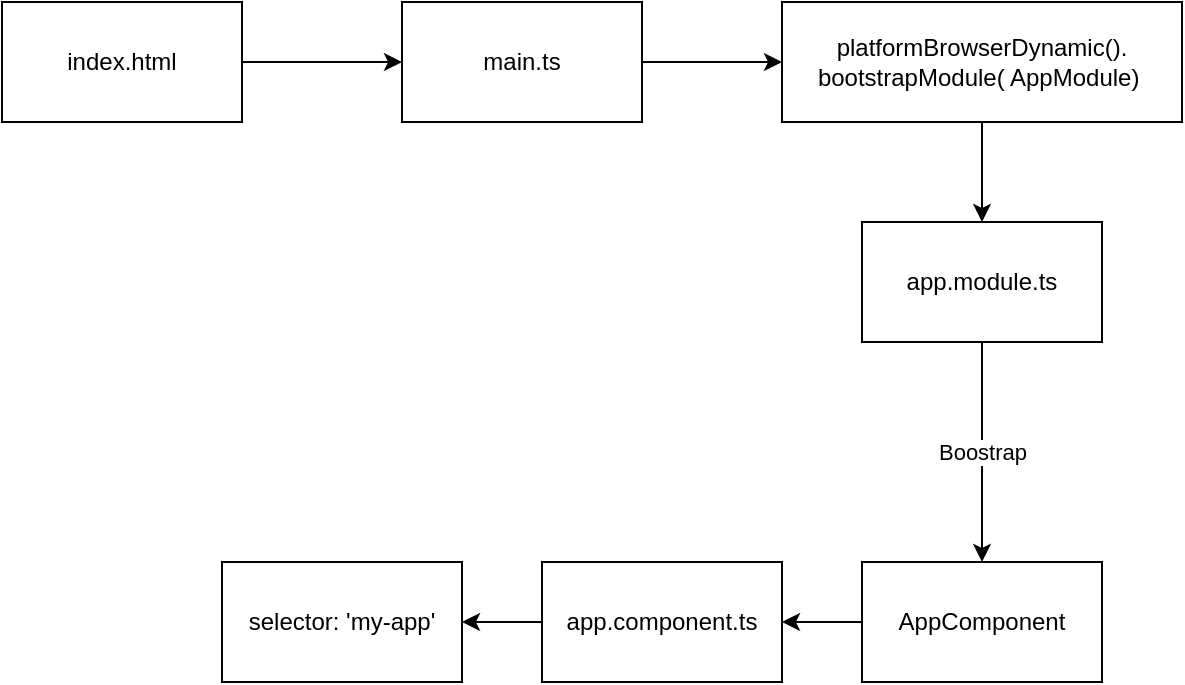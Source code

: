 <mxfile version="20.0.4" type="github">
  <diagram id="QmS6fSzwxyoIpcW4O86i" name="Page-1">
    <mxGraphModel dx="1422" dy="762" grid="1" gridSize="10" guides="1" tooltips="1" connect="1" arrows="1" fold="1" page="1" pageScale="1" pageWidth="827" pageHeight="1169" math="0" shadow="0">
      <root>
        <mxCell id="0" />
        <mxCell id="1" parent="0" />
        <mxCell id="N2dMSwQeCDhrm1_doQ2U-9" value="" style="edgeStyle=orthogonalEdgeStyle;rounded=0;orthogonalLoop=1;jettySize=auto;html=1;" edge="1" parent="1" source="N2dMSwQeCDhrm1_doQ2U-1" target="N2dMSwQeCDhrm1_doQ2U-2">
          <mxGeometry relative="1" as="geometry" />
        </mxCell>
        <mxCell id="N2dMSwQeCDhrm1_doQ2U-1" value="index.html" style="rounded=0;whiteSpace=wrap;html=1;" vertex="1" parent="1">
          <mxGeometry x="10" y="40" width="120" height="60" as="geometry" />
        </mxCell>
        <mxCell id="N2dMSwQeCDhrm1_doQ2U-10" value="" style="edgeStyle=orthogonalEdgeStyle;rounded=0;orthogonalLoop=1;jettySize=auto;html=1;" edge="1" parent="1" source="N2dMSwQeCDhrm1_doQ2U-2" target="N2dMSwQeCDhrm1_doQ2U-4">
          <mxGeometry relative="1" as="geometry" />
        </mxCell>
        <mxCell id="N2dMSwQeCDhrm1_doQ2U-2" value="main.ts" style="whiteSpace=wrap;html=1;rounded=0;" vertex="1" parent="1">
          <mxGeometry x="210" y="40" width="120" height="60" as="geometry" />
        </mxCell>
        <mxCell id="N2dMSwQeCDhrm1_doQ2U-13" value="" style="edgeStyle=orthogonalEdgeStyle;rounded=0;orthogonalLoop=1;jettySize=auto;html=1;" edge="1" parent="1" source="N2dMSwQeCDhrm1_doQ2U-4" target="N2dMSwQeCDhrm1_doQ2U-6">
          <mxGeometry relative="1" as="geometry" />
        </mxCell>
        <mxCell id="N2dMSwQeCDhrm1_doQ2U-4" value="&lt;div&gt;platformBrowserDynamic(). bootstrapModule( AppModule)&lt;span style=&quot;background-color: initial;&quot;&gt;&amp;nbsp;&lt;/span&gt;&lt;/div&gt;" style="whiteSpace=wrap;html=1;rounded=0;" vertex="1" parent="1">
          <mxGeometry x="400" y="40" width="200" height="60" as="geometry" />
        </mxCell>
        <mxCell id="N2dMSwQeCDhrm1_doQ2U-17" value="Boostrap" style="edgeStyle=orthogonalEdgeStyle;rounded=0;orthogonalLoop=1;jettySize=auto;html=1;" edge="1" parent="1" source="N2dMSwQeCDhrm1_doQ2U-6" target="N2dMSwQeCDhrm1_doQ2U-16">
          <mxGeometry relative="1" as="geometry" />
        </mxCell>
        <mxCell id="N2dMSwQeCDhrm1_doQ2U-6" value="app.module.ts" style="whiteSpace=wrap;html=1;rounded=0;" vertex="1" parent="1">
          <mxGeometry x="440" y="150" width="120" height="60" as="geometry" />
        </mxCell>
        <mxCell id="N2dMSwQeCDhrm1_doQ2U-20" value="" style="edgeStyle=orthogonalEdgeStyle;rounded=0;orthogonalLoop=1;jettySize=auto;html=1;" edge="1" parent="1" source="N2dMSwQeCDhrm1_doQ2U-14" target="N2dMSwQeCDhrm1_doQ2U-19">
          <mxGeometry relative="1" as="geometry" />
        </mxCell>
        <mxCell id="N2dMSwQeCDhrm1_doQ2U-14" value="app.component.ts" style="whiteSpace=wrap;html=1;rounded=0;" vertex="1" parent="1">
          <mxGeometry x="280" y="320" width="120" height="60" as="geometry" />
        </mxCell>
        <mxCell id="N2dMSwQeCDhrm1_doQ2U-18" value="" style="edgeStyle=orthogonalEdgeStyle;rounded=0;orthogonalLoop=1;jettySize=auto;html=1;" edge="1" parent="1" source="N2dMSwQeCDhrm1_doQ2U-16" target="N2dMSwQeCDhrm1_doQ2U-14">
          <mxGeometry relative="1" as="geometry" />
        </mxCell>
        <mxCell id="N2dMSwQeCDhrm1_doQ2U-16" value="AppComponent" style="whiteSpace=wrap;html=1;rounded=0;" vertex="1" parent="1">
          <mxGeometry x="440" y="320" width="120" height="60" as="geometry" />
        </mxCell>
        <mxCell id="N2dMSwQeCDhrm1_doQ2U-19" value="selector: &#39;my-app&#39;" style="whiteSpace=wrap;html=1;rounded=0;" vertex="1" parent="1">
          <mxGeometry x="120" y="320" width="120" height="60" as="geometry" />
        </mxCell>
      </root>
    </mxGraphModel>
  </diagram>
</mxfile>
